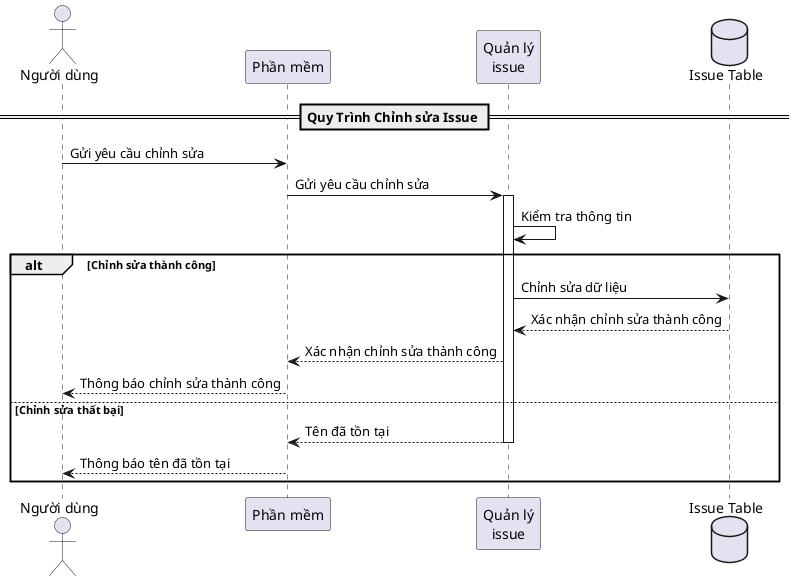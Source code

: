 @startuml
actor "Người dùng" as nd
participant "Phần mềm" as pm
participant "Quản lý\nissue" as qlrl
database "Issue Table" as dbr

== Quy Trình Chỉnh sửa Issue ==
nd -> pm : Gửi yêu cầu chỉnh sửa
pm -> qlrl : Gửi yêu cầu chỉnh sửa
activate qlrl
qlrl -> qlrl : Kiểm tra thông tin
alt Chỉnh sửa thành công
qlrl -> dbr : Chỉnh sửa dữ liệu
dbr --> qlrl : Xác nhận chỉnh sửa thành công
qlrl --> pm : Xác nhận chỉnh sửa thành công
pm --> nd : Thông báo chỉnh sửa thành công
else Chỉnh sửa thất bại
qlrl --> pm : Tên đã tồn tại
deactivate qlrl
pm --> nd : Thông báo tên đã tồn tại
end
@enduml